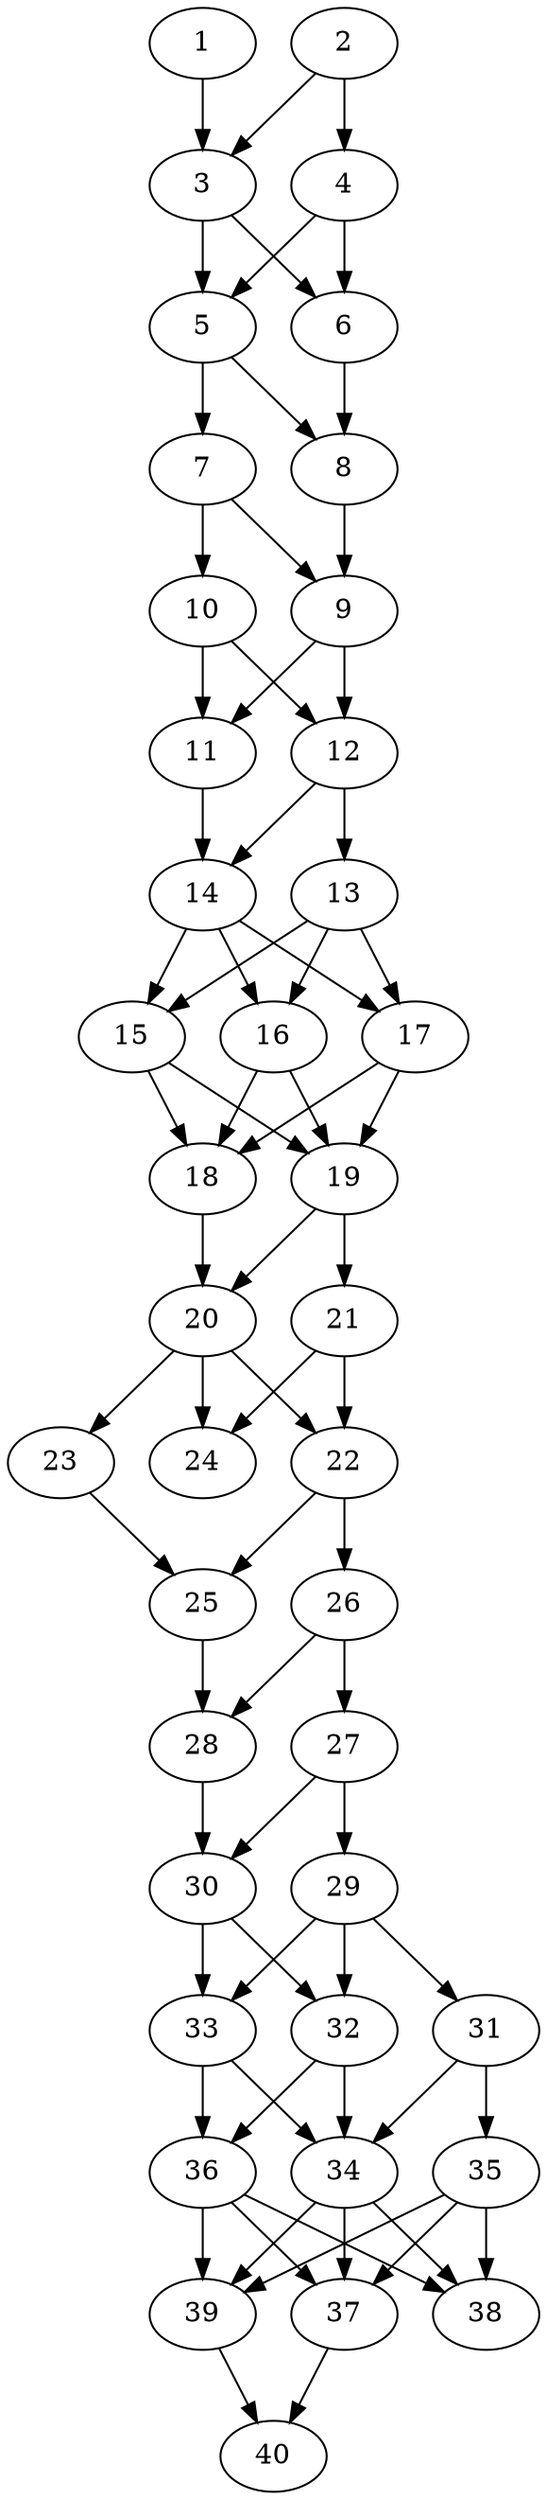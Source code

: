// DAG automatically generated by daggen at Thu Oct  3 14:06:49 2019
// ./daggen --dot -n 40 --ccr 0.4 --fat 0.3 --regular 0.7 --density 0.9 --mindata 5242880 --maxdata 52428800 
digraph G {
  1 [size="75957760", alpha="0.11", expect_size="30383104"] 
  1 -> 3 [size ="30383104"]
  2 [size="118630400", alpha="0.10", expect_size="47452160"] 
  2 -> 3 [size ="47452160"]
  2 -> 4 [size ="47452160"]
  3 [size="102950400", alpha="0.13", expect_size="41180160"] 
  3 -> 5 [size ="41180160"]
  3 -> 6 [size ="41180160"]
  4 [size="122158080", alpha="0.10", expect_size="48863232"] 
  4 -> 5 [size ="48863232"]
  4 -> 6 [size ="48863232"]
  5 [size="94417920", alpha="0.13", expect_size="37767168"] 
  5 -> 7 [size ="37767168"]
  5 -> 8 [size ="37767168"]
  6 [size="28858880", alpha="0.17", expect_size="11543552"] 
  6 -> 8 [size ="11543552"]
  7 [size="52876800", alpha="0.16", expect_size="21150720"] 
  7 -> 9 [size ="21150720"]
  7 -> 10 [size ="21150720"]
  8 [size="94246400", alpha="0.07", expect_size="37698560"] 
  8 -> 9 [size ="37698560"]
  9 [size="109655040", alpha="0.09", expect_size="43862016"] 
  9 -> 11 [size ="43862016"]
  9 -> 12 [size ="43862016"]
  10 [size="102945280", alpha="0.00", expect_size="41178112"] 
  10 -> 11 [size ="41178112"]
  10 -> 12 [size ="41178112"]
  11 [size="97525760", alpha="0.13", expect_size="39010304"] 
  11 -> 14 [size ="39010304"]
  12 [size="43240960", alpha="0.19", expect_size="17296384"] 
  12 -> 13 [size ="17296384"]
  12 -> 14 [size ="17296384"]
  13 [size="104701440", alpha="0.01", expect_size="41880576"] 
  13 -> 15 [size ="41880576"]
  13 -> 16 [size ="41880576"]
  13 -> 17 [size ="41880576"]
  14 [size="62108160", alpha="0.05", expect_size="24843264"] 
  14 -> 15 [size ="24843264"]
  14 -> 16 [size ="24843264"]
  14 -> 17 [size ="24843264"]
  15 [size="119613440", alpha="0.16", expect_size="47845376"] 
  15 -> 18 [size ="47845376"]
  15 -> 19 [size ="47845376"]
  16 [size="77941760", alpha="0.09", expect_size="31176704"] 
  16 -> 18 [size ="31176704"]
  16 -> 19 [size ="31176704"]
  17 [size="60623360", alpha="0.08", expect_size="24249344"] 
  17 -> 18 [size ="24249344"]
  17 -> 19 [size ="24249344"]
  18 [size="36295680", alpha="0.12", expect_size="14518272"] 
  18 -> 20 [size ="14518272"]
  19 [size="75735040", alpha="0.15", expect_size="30294016"] 
  19 -> 20 [size ="30294016"]
  19 -> 21 [size ="30294016"]
  20 [size="129152000", alpha="0.10", expect_size="51660800"] 
  20 -> 22 [size ="51660800"]
  20 -> 23 [size ="51660800"]
  20 -> 24 [size ="51660800"]
  21 [size="129610240", alpha="0.15", expect_size="51844096"] 
  21 -> 22 [size ="51844096"]
  21 -> 24 [size ="51844096"]
  22 [size="87091200", alpha="0.18", expect_size="34836480"] 
  22 -> 25 [size ="34836480"]
  22 -> 26 [size ="34836480"]
  23 [size="83328000", alpha="0.16", expect_size="33331200"] 
  23 -> 25 [size ="33331200"]
  24 [size="89848320", alpha="0.12", expect_size="35939328"] 
  25 [size="118615040", alpha="0.03", expect_size="47446016"] 
  25 -> 28 [size ="47446016"]
  26 [size="94272000", alpha="0.16", expect_size="37708800"] 
  26 -> 27 [size ="37708800"]
  26 -> 28 [size ="37708800"]
  27 [size="31692800", alpha="0.16", expect_size="12677120"] 
  27 -> 29 [size ="12677120"]
  27 -> 30 [size ="12677120"]
  28 [size="81372160", alpha="0.09", expect_size="32548864"] 
  28 -> 30 [size ="32548864"]
  29 [size="31411200", alpha="0.19", expect_size="12564480"] 
  29 -> 31 [size ="12564480"]
  29 -> 32 [size ="12564480"]
  29 -> 33 [size ="12564480"]
  30 [size="121047040", alpha="0.05", expect_size="48418816"] 
  30 -> 32 [size ="48418816"]
  30 -> 33 [size ="48418816"]
  31 [size="59617280", alpha="0.04", expect_size="23846912"] 
  31 -> 34 [size ="23846912"]
  31 -> 35 [size ="23846912"]
  32 [size="27937280", alpha="0.09", expect_size="11174912"] 
  32 -> 34 [size ="11174912"]
  32 -> 36 [size ="11174912"]
  33 [size="13570560", alpha="0.09", expect_size="5428224"] 
  33 -> 34 [size ="5428224"]
  33 -> 36 [size ="5428224"]
  34 [size="106355200", alpha="0.17", expect_size="42542080"] 
  34 -> 37 [size ="42542080"]
  34 -> 38 [size ="42542080"]
  34 -> 39 [size ="42542080"]
  35 [size="61452800", alpha="0.04", expect_size="24581120"] 
  35 -> 37 [size ="24581120"]
  35 -> 38 [size ="24581120"]
  35 -> 39 [size ="24581120"]
  36 [size="78141440", alpha="0.01", expect_size="31256576"] 
  36 -> 37 [size ="31256576"]
  36 -> 38 [size ="31256576"]
  36 -> 39 [size ="31256576"]
  37 [size="54205440", alpha="0.07", expect_size="21682176"] 
  37 -> 40 [size ="21682176"]
  38 [size="29414400", alpha="0.17", expect_size="11765760"] 
  39 [size="84912640", alpha="0.17", expect_size="33965056"] 
  39 -> 40 [size ="33965056"]
  40 [size="81315840", alpha="0.16", expect_size="32526336"] 
}
